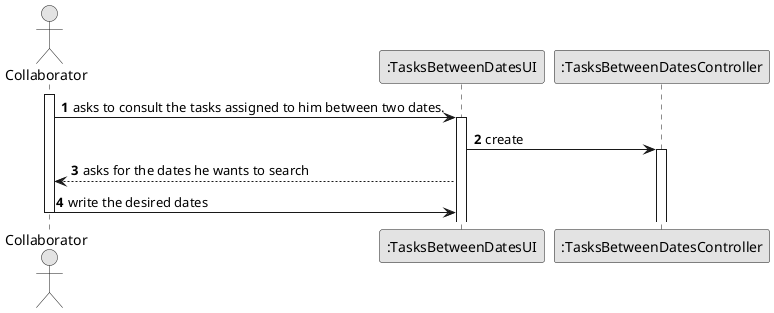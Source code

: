 @startuml
skinparam monochrome true
skinparam packageStyle rectangle
skinparam shadowing false

autonumber

actor "Collaborator" as ADM
participant ":TasksBetweenDatesUI" as UI
participant ":TasksBetweenDatesController" as CTRL

activate ADM

ADM -> UI : asks to consult the tasks assigned to him between two dates.
activate UI

UI -> CTRL : create
activate CTRL

UI --> ADM : asks for the dates he wants to search
ADM -> UI : write the desired dates

deactivate ADM
@enduml
